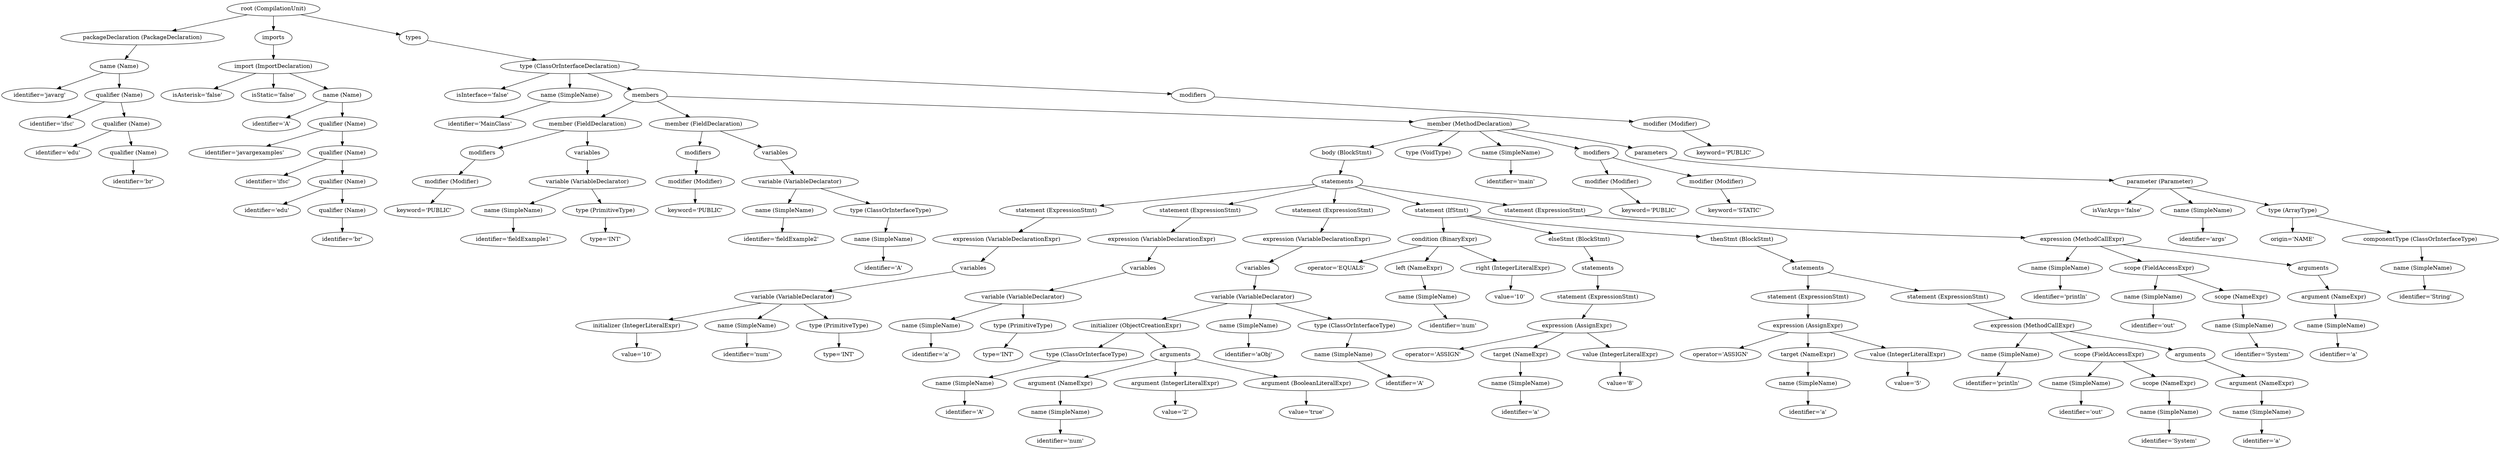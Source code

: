digraph {
n0 [label="root (CompilationUnit)"];
n1 [label="packageDeclaration (PackageDeclaration)"];
n0 -> n1;
n2 [label="name (Name)"];
n1 -> n2;
n3 [label="identifier='javarg'"];
n2 -> n3;
n4 [label="qualifier (Name)"];
n2 -> n4;
n5 [label="identifier='ifsc'"];
n4 -> n5;
n6 [label="qualifier (Name)"];
n4 -> n6;
n7 [label="identifier='edu'"];
n6 -> n7;
n8 [label="qualifier (Name)"];
n6 -> n8;
n9 [label="identifier='br'"];
n8 -> n9;
n10 [label="imports"];
n0 -> n10;
n11 [label="import (ImportDeclaration)"];
n10 -> n11;
n12 [label="isAsterisk='false'"];
n11 -> n12;
n13 [label="isStatic='false'"];
n11 -> n13;
n14 [label="name (Name)"];
n11 -> n14;
n15 [label="identifier='A'"];
n14 -> n15;
n16 [label="qualifier (Name)"];
n14 -> n16;
n17 [label="identifier='javargexamples'"];
n16 -> n17;
n18 [label="qualifier (Name)"];
n16 -> n18;
n19 [label="identifier='ifsc'"];
n18 -> n19;
n20 [label="qualifier (Name)"];
n18 -> n20;
n21 [label="identifier='edu'"];
n20 -> n21;
n22 [label="qualifier (Name)"];
n20 -> n22;
n23 [label="identifier='br'"];
n22 -> n23;
n24 [label="types"];
n0 -> n24;
n25 [label="type (ClassOrInterfaceDeclaration)"];
n24 -> n25;
n26 [label="isInterface='false'"];
n25 -> n26;
n27 [label="name (SimpleName)"];
n25 -> n27;
n28 [label="identifier='MainClass'"];
n27 -> n28;
n29 [label="members"];
n25 -> n29;
n30 [label="member (FieldDeclaration)"];
n29 -> n30;
n31 [label="modifiers"];
n30 -> n31;
n32 [label="modifier (Modifier)"];
n31 -> n32;
n33 [label="keyword='PUBLIC'"];
n32 -> n33;
n34 [label="variables"];
n30 -> n34;
n35 [label="variable (VariableDeclarator)"];
n34 -> n35;
n36 [label="name (SimpleName)"];
n35 -> n36;
n37 [label="identifier='fieldExample1'"];
n36 -> n37;
n38 [label="type (PrimitiveType)"];
n35 -> n38;
n39 [label="type='INT'"];
n38 -> n39;
n40 [label="member (FieldDeclaration)"];
n29 -> n40;
n41 [label="modifiers"];
n40 -> n41;
n42 [label="modifier (Modifier)"];
n41 -> n42;
n43 [label="keyword='PUBLIC'"];
n42 -> n43;
n44 [label="variables"];
n40 -> n44;
n45 [label="variable (VariableDeclarator)"];
n44 -> n45;
n46 [label="name (SimpleName)"];
n45 -> n46;
n47 [label="identifier='fieldExample2'"];
n46 -> n47;
n48 [label="type (ClassOrInterfaceType)"];
n45 -> n48;
n49 [label="name (SimpleName)"];
n48 -> n49;
n50 [label="identifier='A'"];
n49 -> n50;
n51 [label="member (MethodDeclaration)"];
n29 -> n51;
n52 [label="body (BlockStmt)"];
n51 -> n52;
n53 [label="statements"];
n52 -> n53;
n54 [label="statement (ExpressionStmt)"];
n53 -> n54;
n55 [label="expression (VariableDeclarationExpr)"];
n54 -> n55;
n56 [label="variables"];
n55 -> n56;
n57 [label="variable (VariableDeclarator)"];
n56 -> n57;
n58 [label="initializer (IntegerLiteralExpr)"];
n57 -> n58;
n59 [label="value='10'"];
n58 -> n59;
n60 [label="name (SimpleName)"];
n57 -> n60;
n61 [label="identifier='num'"];
n60 -> n61;
n62 [label="type (PrimitiveType)"];
n57 -> n62;
n63 [label="type='INT'"];
n62 -> n63;
n64 [label="statement (ExpressionStmt)"];
n53 -> n64;
n65 [label="expression (VariableDeclarationExpr)"];
n64 -> n65;
n66 [label="variables"];
n65 -> n66;
n67 [label="variable (VariableDeclarator)"];
n66 -> n67;
n68 [label="name (SimpleName)"];
n67 -> n68;
n69 [label="identifier='a'"];
n68 -> n69;
n70 [label="type (PrimitiveType)"];
n67 -> n70;
n71 [label="type='INT'"];
n70 -> n71;
n72 [label="statement (ExpressionStmt)"];
n53 -> n72;
n73 [label="expression (VariableDeclarationExpr)"];
n72 -> n73;
n74 [label="variables"];
n73 -> n74;
n75 [label="variable (VariableDeclarator)"];
n74 -> n75;
n76 [label="initializer (ObjectCreationExpr)"];
n75 -> n76;
n77 [label="type (ClassOrInterfaceType)"];
n76 -> n77;
n78 [label="name (SimpleName)"];
n77 -> n78;
n79 [label="identifier='A'"];
n78 -> n79;
n80 [label="arguments"];
n76 -> n80;
n81 [label="argument (NameExpr)"];
n80 -> n81;
n82 [label="name (SimpleName)"];
n81 -> n82;
n83 [label="identifier='num'"];
n82 -> n83;
n84 [label="argument (IntegerLiteralExpr)"];
n80 -> n84;
n85 [label="value='2'"];
n84 -> n85;
n86 [label="argument (BooleanLiteralExpr)"];
n80 -> n86;
n87 [label="value='true'"];
n86 -> n87;
n88 [label="name (SimpleName)"];
n75 -> n88;
n89 [label="identifier='aObj'"];
n88 -> n89;
n90 [label="type (ClassOrInterfaceType)"];
n75 -> n90;
n91 [label="name (SimpleName)"];
n90 -> n91;
n92 [label="identifier='A'"];
n91 -> n92;
n93 [label="statement (IfStmt)"];
n53 -> n93;
n94 [label="condition (BinaryExpr)"];
n93 -> n94;
n95 [label="operator='EQUALS'"];
n94 -> n95;
n96 [label="left (NameExpr)"];
n94 -> n96;
n97 [label="name (SimpleName)"];
n96 -> n97;
n98 [label="identifier='num'"];
n97 -> n98;
n99 [label="right (IntegerLiteralExpr)"];
n94 -> n99;
n100 [label="value='10'"];
n99 -> n100;
n101 [label="elseStmt (BlockStmt)"];
n93 -> n101;
n102 [label="statements"];
n101 -> n102;
n103 [label="statement (ExpressionStmt)"];
n102 -> n103;
n104 [label="expression (AssignExpr)"];
n103 -> n104;
n105 [label="operator='ASSIGN'"];
n104 -> n105;
n106 [label="target (NameExpr)"];
n104 -> n106;
n107 [label="name (SimpleName)"];
n106 -> n107;
n108 [label="identifier='a'"];
n107 -> n108;
n109 [label="value (IntegerLiteralExpr)"];
n104 -> n109;
n110 [label="value='8'"];
n109 -> n110;
n111 [label="thenStmt (BlockStmt)"];
n93 -> n111;
n112 [label="statements"];
n111 -> n112;
n113 [label="statement (ExpressionStmt)"];
n112 -> n113;
n114 [label="expression (AssignExpr)"];
n113 -> n114;
n115 [label="operator='ASSIGN'"];
n114 -> n115;
n116 [label="target (NameExpr)"];
n114 -> n116;
n117 [label="name (SimpleName)"];
n116 -> n117;
n118 [label="identifier='a'"];
n117 -> n118;
n119 [label="value (IntegerLiteralExpr)"];
n114 -> n119;
n120 [label="value='5'"];
n119 -> n120;
n121 [label="statement (ExpressionStmt)"];
n112 -> n121;
n122 [label="expression (MethodCallExpr)"];
n121 -> n122;
n123 [label="name (SimpleName)"];
n122 -> n123;
n124 [label="identifier='println'"];
n123 -> n124;
n125 [label="scope (FieldAccessExpr)"];
n122 -> n125;
n126 [label="name (SimpleName)"];
n125 -> n126;
n127 [label="identifier='out'"];
n126 -> n127;
n128 [label="scope (NameExpr)"];
n125 -> n128;
n129 [label="name (SimpleName)"];
n128 -> n129;
n130 [label="identifier='System'"];
n129 -> n130;
n131 [label="arguments"];
n122 -> n131;
n132 [label="argument (NameExpr)"];
n131 -> n132;
n133 [label="name (SimpleName)"];
n132 -> n133;
n134 [label="identifier='a'"];
n133 -> n134;
n135 [label="statement (ExpressionStmt)"];
n53 -> n135;
n136 [label="expression (MethodCallExpr)"];
n135 -> n136;
n137 [label="name (SimpleName)"];
n136 -> n137;
n138 [label="identifier='println'"];
n137 -> n138;
n139 [label="scope (FieldAccessExpr)"];
n136 -> n139;
n140 [label="name (SimpleName)"];
n139 -> n140;
n141 [label="identifier='out'"];
n140 -> n141;
n142 [label="scope (NameExpr)"];
n139 -> n142;
n143 [label="name (SimpleName)"];
n142 -> n143;
n144 [label="identifier='System'"];
n143 -> n144;
n145 [label="arguments"];
n136 -> n145;
n146 [label="argument (NameExpr)"];
n145 -> n146;
n147 [label="name (SimpleName)"];
n146 -> n147;
n148 [label="identifier='a'"];
n147 -> n148;
n149 [label="type (VoidType)"];
n51 -> n149;
n150 [label="name (SimpleName)"];
n51 -> n150;
n151 [label="identifier='main'"];
n150 -> n151;
n152 [label="modifiers"];
n51 -> n152;
n153 [label="modifier (Modifier)"];
n152 -> n153;
n154 [label="keyword='PUBLIC'"];
n153 -> n154;
n155 [label="modifier (Modifier)"];
n152 -> n155;
n156 [label="keyword='STATIC'"];
n155 -> n156;
n157 [label="parameters"];
n51 -> n157;
n158 [label="parameter (Parameter)"];
n157 -> n158;
n159 [label="isVarArgs='false'"];
n158 -> n159;
n160 [label="name (SimpleName)"];
n158 -> n160;
n161 [label="identifier='args'"];
n160 -> n161;
n162 [label="type (ArrayType)"];
n158 -> n162;
n163 [label="origin='NAME'"];
n162 -> n163;
n164 [label="componentType (ClassOrInterfaceType)"];
n162 -> n164;
n165 [label="name (SimpleName)"];
n164 -> n165;
n166 [label="identifier='String'"];
n165 -> n166;
n167 [label="modifiers"];
n25 -> n167;
n168 [label="modifier (Modifier)"];
n167 -> n168;
n169 [label="keyword='PUBLIC'"];
n168 -> n169;
}